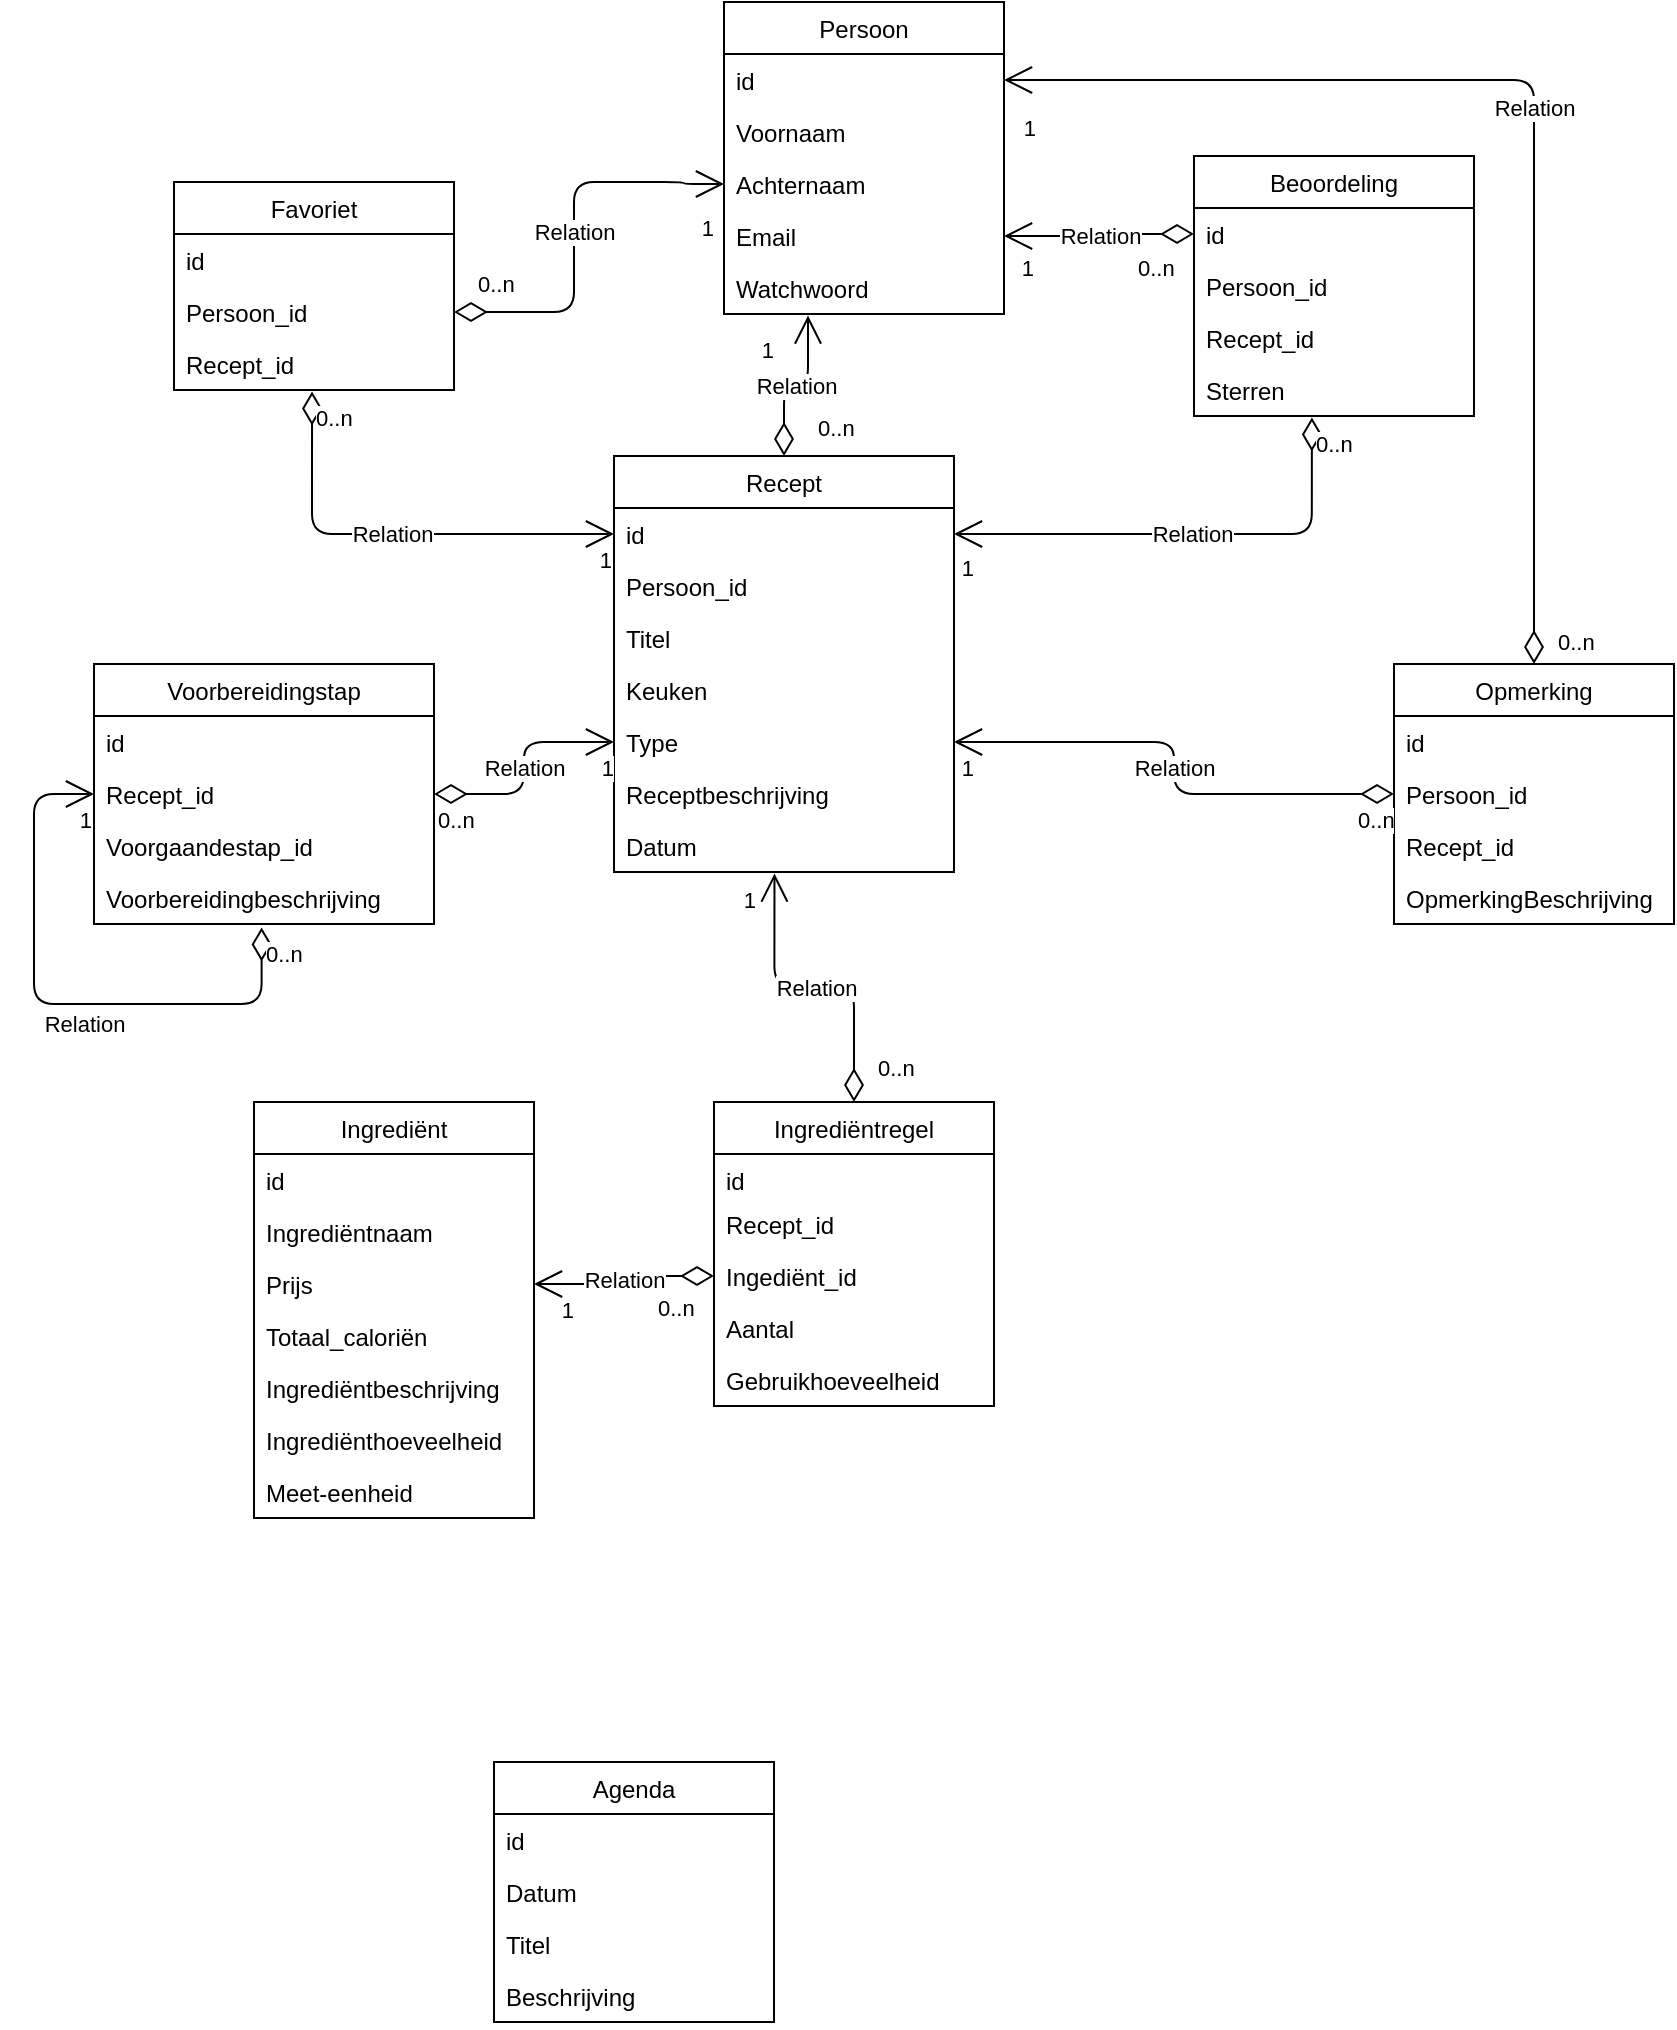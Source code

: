 <mxfile>
    <diagram id="TG9gh6BMndL7zRunYh2I" name="Page-1">
        <mxGraphModel dx="1853" dy="1814" grid="1" gridSize="10" guides="1" tooltips="1" connect="1" arrows="1" fold="1" page="1" pageScale="1" pageWidth="850" pageHeight="1100" math="0" shadow="0">
            <root>
                <mxCell id="0"/>
                <mxCell id="1" parent="0"/>
                <mxCell id="20" value="Recept" style="swimlane;fontStyle=0;childLayout=stackLayout;horizontal=1;startSize=26;fillColor=none;horizontalStack=0;resizeParent=1;resizeParentMax=0;resizeLast=0;collapsible=1;marginBottom=0;" parent="1" vertex="1">
                    <mxGeometry x="250" y="187" width="170" height="208" as="geometry"/>
                </mxCell>
                <mxCell id="59" value="id" style="text;strokeColor=none;fillColor=none;align=left;verticalAlign=top;spacingLeft=4;spacingRight=4;overflow=hidden;rotatable=0;points=[[0,0.5],[1,0.5]];portConstraint=eastwest;" parent="20" vertex="1">
                    <mxGeometry y="26" width="170" height="26" as="geometry"/>
                </mxCell>
                <mxCell id="64" value="Persoon_id" style="text;strokeColor=none;fillColor=none;align=left;verticalAlign=top;spacingLeft=4;spacingRight=4;overflow=hidden;rotatable=0;points=[[0,0.5],[1,0.5]];portConstraint=eastwest;" parent="20" vertex="1">
                    <mxGeometry y="52" width="170" height="26" as="geometry"/>
                </mxCell>
                <mxCell id="21" value="Titel" style="text;strokeColor=none;fillColor=none;align=left;verticalAlign=top;spacingLeft=4;spacingRight=4;overflow=hidden;rotatable=0;points=[[0,0.5],[1,0.5]];portConstraint=eastwest;" parent="20" vertex="1">
                    <mxGeometry y="78" width="170" height="26" as="geometry"/>
                </mxCell>
                <mxCell id="22" value="Keuken" style="text;strokeColor=none;fillColor=none;align=left;verticalAlign=top;spacingLeft=4;spacingRight=4;overflow=hidden;rotatable=0;points=[[0,0.5],[1,0.5]];portConstraint=eastwest;" parent="20" vertex="1">
                    <mxGeometry y="104" width="170" height="26" as="geometry"/>
                </mxCell>
                <mxCell id="23" value="Type" style="text;strokeColor=none;fillColor=none;align=left;verticalAlign=top;spacingLeft=4;spacingRight=4;overflow=hidden;rotatable=0;points=[[0,0.5],[1,0.5]];portConstraint=eastwest;" parent="20" vertex="1">
                    <mxGeometry y="130" width="170" height="26" as="geometry"/>
                </mxCell>
                <mxCell id="24" value="Receptbeschrijving" style="text;strokeColor=none;fillColor=none;align=left;verticalAlign=top;spacingLeft=4;spacingRight=4;overflow=hidden;rotatable=0;points=[[0,0.5],[1,0.5]];portConstraint=eastwest;" parent="20" vertex="1">
                    <mxGeometry y="156" width="170" height="26" as="geometry"/>
                </mxCell>
                <mxCell id="87" value="Datum" style="text;strokeColor=none;fillColor=none;align=left;verticalAlign=top;spacingLeft=4;spacingRight=4;overflow=hidden;rotatable=0;points=[[0,0.5],[1,0.5]];portConstraint=eastwest;" parent="20" vertex="1">
                    <mxGeometry y="182" width="170" height="26" as="geometry"/>
                </mxCell>
                <mxCell id="55" value="Agenda" style="swimlane;fontStyle=0;childLayout=stackLayout;horizontal=1;startSize=26;fillColor=none;horizontalStack=0;resizeParent=1;resizeParentMax=0;resizeLast=0;collapsible=1;marginBottom=0;" parent="1" vertex="1">
                    <mxGeometry x="190" y="840" width="140" height="130" as="geometry"/>
                </mxCell>
                <mxCell id="76" value="id&#10;" style="text;strokeColor=none;fillColor=none;align=left;verticalAlign=top;spacingLeft=4;spacingRight=4;overflow=hidden;rotatable=0;points=[[0,0.5],[1,0.5]];portConstraint=eastwest;" parent="55" vertex="1">
                    <mxGeometry y="26" width="140" height="26" as="geometry"/>
                </mxCell>
                <mxCell id="56" value="Datum" style="text;strokeColor=none;fillColor=none;align=left;verticalAlign=top;spacingLeft=4;spacingRight=4;overflow=hidden;rotatable=0;points=[[0,0.5],[1,0.5]];portConstraint=eastwest;" parent="55" vertex="1">
                    <mxGeometry y="52" width="140" height="26" as="geometry"/>
                </mxCell>
                <mxCell id="57" value="Titel" style="text;strokeColor=none;fillColor=none;align=left;verticalAlign=top;spacingLeft=4;spacingRight=4;overflow=hidden;rotatable=0;points=[[0,0.5],[1,0.5]];portConstraint=eastwest;" parent="55" vertex="1">
                    <mxGeometry y="78" width="140" height="26" as="geometry"/>
                </mxCell>
                <mxCell id="58" value="Beschrijving" style="text;strokeColor=none;fillColor=none;align=left;verticalAlign=top;spacingLeft=4;spacingRight=4;overflow=hidden;rotatable=0;points=[[0,0.5],[1,0.5]];portConstraint=eastwest;" parent="55" vertex="1">
                    <mxGeometry y="104" width="140" height="26" as="geometry"/>
                </mxCell>
                <mxCell id="70" value="Persoon" style="swimlane;fontStyle=0;childLayout=stackLayout;horizontal=1;startSize=26;fillColor=none;horizontalStack=0;resizeParent=1;resizeParentMax=0;resizeLast=0;collapsible=1;marginBottom=0;" parent="1" vertex="1">
                    <mxGeometry x="305" y="-40" width="140" height="156" as="geometry"/>
                </mxCell>
                <mxCell id="71" value="id" style="text;strokeColor=none;fillColor=none;align=left;verticalAlign=top;spacingLeft=4;spacingRight=4;overflow=hidden;rotatable=0;points=[[0,0.5],[1,0.5]];portConstraint=eastwest;" parent="70" vertex="1">
                    <mxGeometry y="26" width="140" height="26" as="geometry"/>
                </mxCell>
                <mxCell id="72" value="Voornaam" style="text;strokeColor=none;fillColor=none;align=left;verticalAlign=top;spacingLeft=4;spacingRight=4;overflow=hidden;rotatable=0;points=[[0,0.5],[1,0.5]];portConstraint=eastwest;" parent="70" vertex="1">
                    <mxGeometry y="52" width="140" height="26" as="geometry"/>
                </mxCell>
                <mxCell id="73" value="Achternaam" style="text;strokeColor=none;fillColor=none;align=left;verticalAlign=top;spacingLeft=4;spacingRight=4;overflow=hidden;rotatable=0;points=[[0,0.5],[1,0.5]];portConstraint=eastwest;" parent="70" vertex="1">
                    <mxGeometry y="78" width="140" height="26" as="geometry"/>
                </mxCell>
                <mxCell id="74" value="Email" style="text;strokeColor=none;fillColor=none;align=left;verticalAlign=top;spacingLeft=4;spacingRight=4;overflow=hidden;rotatable=0;points=[[0,0.5],[1,0.5]];portConstraint=eastwest;" parent="70" vertex="1">
                    <mxGeometry y="104" width="140" height="26" as="geometry"/>
                </mxCell>
                <mxCell id="75" value="Watchwoord" style="text;strokeColor=none;fillColor=none;align=left;verticalAlign=top;spacingLeft=4;spacingRight=4;overflow=hidden;rotatable=0;points=[[0,0.5],[1,0.5]];portConstraint=eastwest;" parent="70" vertex="1">
                    <mxGeometry y="130" width="140" height="26" as="geometry"/>
                </mxCell>
                <mxCell id="77" value="Opmerking" style="swimlane;fontStyle=0;childLayout=stackLayout;horizontal=1;startSize=26;fillColor=none;horizontalStack=0;resizeParent=1;resizeParentMax=0;resizeLast=0;collapsible=1;marginBottom=0;" parent="1" vertex="1">
                    <mxGeometry x="640" y="291" width="140" height="130" as="geometry"/>
                </mxCell>
                <mxCell id="78" value="id" style="text;strokeColor=none;fillColor=none;align=left;verticalAlign=top;spacingLeft=4;spacingRight=4;overflow=hidden;rotatable=0;points=[[0,0.5],[1,0.5]];portConstraint=eastwest;" parent="77" vertex="1">
                    <mxGeometry y="26" width="140" height="26" as="geometry"/>
                </mxCell>
                <mxCell id="79" value="Persoon_id" style="text;strokeColor=none;fillColor=none;align=left;verticalAlign=top;spacingLeft=4;spacingRight=4;overflow=hidden;rotatable=0;points=[[0,0.5],[1,0.5]];portConstraint=eastwest;" parent="77" vertex="1">
                    <mxGeometry y="52" width="140" height="26" as="geometry"/>
                </mxCell>
                <mxCell id="111" value="Recept_id" style="text;strokeColor=none;fillColor=none;align=left;verticalAlign=top;spacingLeft=4;spacingRight=4;overflow=hidden;rotatable=0;points=[[0,0.5],[1,0.5]];portConstraint=eastwest;" parent="77" vertex="1">
                    <mxGeometry y="78" width="140" height="26" as="geometry"/>
                </mxCell>
                <mxCell id="80" value="OpmerkingBeschrijving" style="text;strokeColor=none;fillColor=none;align=left;verticalAlign=top;spacingLeft=4;spacingRight=4;overflow=hidden;rotatable=0;points=[[0,0.5],[1,0.5]];portConstraint=eastwest;" parent="77" vertex="1">
                    <mxGeometry y="104" width="140" height="26" as="geometry"/>
                </mxCell>
                <mxCell id="81" value="Relation" style="endArrow=open;html=1;endSize=12;startArrow=diamondThin;startSize=14;startFill=0;edgeStyle=orthogonalEdgeStyle;entryX=1;entryY=0.5;entryDx=0;entryDy=0;exitX=0;exitY=0.5;exitDx=0;exitDy=0;" parent="1" source="79" target="23" edge="1">
                    <mxGeometry relative="1" as="geometry">
                        <mxPoint x="520" y="667" as="sourcePoint"/>
                        <mxPoint x="500" y="460" as="targetPoint"/>
                    </mxGeometry>
                </mxCell>
                <mxCell id="82" value="0..n" style="edgeLabel;resizable=0;html=1;align=left;verticalAlign=top;" parent="81" connectable="0" vertex="1">
                    <mxGeometry x="-1" relative="1" as="geometry">
                        <mxPoint x="-20" as="offset"/>
                    </mxGeometry>
                </mxCell>
                <mxCell id="83" value="1" style="edgeLabel;resizable=0;html=1;align=right;verticalAlign=top;" parent="81" connectable="0" vertex="1">
                    <mxGeometry x="1" relative="1" as="geometry">
                        <mxPoint x="10" as="offset"/>
                    </mxGeometry>
                </mxCell>
                <mxCell id="93" value="Ingrediënt" style="swimlane;fontStyle=0;childLayout=stackLayout;horizontal=1;startSize=26;fillColor=none;horizontalStack=0;resizeParent=1;resizeParentMax=0;resizeLast=0;collapsible=1;marginBottom=0;" parent="1" vertex="1">
                    <mxGeometry x="70" y="510" width="140" height="208" as="geometry"/>
                </mxCell>
                <mxCell id="94" value="id" style="text;strokeColor=none;fillColor=none;align=left;verticalAlign=top;spacingLeft=4;spacingRight=4;overflow=hidden;rotatable=0;points=[[0,0.5],[1,0.5]];portConstraint=eastwest;" parent="93" vertex="1">
                    <mxGeometry y="26" width="140" height="26" as="geometry"/>
                </mxCell>
                <mxCell id="95" value="Ingrediëntnaam" style="text;strokeColor=none;fillColor=none;align=left;verticalAlign=top;spacingLeft=4;spacingRight=4;overflow=hidden;rotatable=0;points=[[0,0.5],[1,0.5]];portConstraint=eastwest;" parent="93" vertex="1">
                    <mxGeometry y="52" width="140" height="26" as="geometry"/>
                </mxCell>
                <mxCell id="96" value="Prijs" style="text;strokeColor=none;fillColor=none;align=left;verticalAlign=top;spacingLeft=4;spacingRight=4;overflow=hidden;rotatable=0;points=[[0,0.5],[1,0.5]];portConstraint=eastwest;" parent="93" vertex="1">
                    <mxGeometry y="78" width="140" height="26" as="geometry"/>
                </mxCell>
                <mxCell id="121" value="Totaal_caloriën" style="text;strokeColor=none;fillColor=none;align=left;verticalAlign=top;spacingLeft=4;spacingRight=4;overflow=hidden;rotatable=0;points=[[0,0.5],[1,0.5]];portConstraint=eastwest;" vertex="1" parent="93">
                    <mxGeometry y="104" width="140" height="26" as="geometry"/>
                </mxCell>
                <mxCell id="122" value="Ingrediëntbeschrijving" style="text;strokeColor=none;fillColor=none;align=left;verticalAlign=top;spacingLeft=4;spacingRight=4;overflow=hidden;rotatable=0;points=[[0,0.5],[1,0.5]];portConstraint=eastwest;" vertex="1" parent="93">
                    <mxGeometry y="130" width="140" height="26" as="geometry"/>
                </mxCell>
                <mxCell id="143" value="Ingrediënthoeveelheid" style="text;strokeColor=none;fillColor=none;align=left;verticalAlign=top;spacingLeft=4;spacingRight=4;overflow=hidden;rotatable=0;points=[[0,0.5],[1,0.5]];portConstraint=eastwest;" vertex="1" parent="93">
                    <mxGeometry y="156" width="140" height="26" as="geometry"/>
                </mxCell>
                <mxCell id="144" value="Meet-eenheid" style="text;strokeColor=none;fillColor=none;align=left;verticalAlign=top;spacingLeft=4;spacingRight=4;overflow=hidden;rotatable=0;points=[[0,0.5],[1,0.5]];portConstraint=eastwest;" vertex="1" parent="93">
                    <mxGeometry y="182" width="140" height="26" as="geometry"/>
                </mxCell>
                <mxCell id="97" value="Ingrediëntregel" style="swimlane;fontStyle=0;childLayout=stackLayout;horizontal=1;startSize=26;fillColor=none;horizontalStack=0;resizeParent=1;resizeParentMax=0;resizeLast=0;collapsible=1;marginBottom=0;" parent="1" vertex="1">
                    <mxGeometry x="300" y="510" width="140" height="152" as="geometry"/>
                </mxCell>
                <mxCell id="98" value="id" style="text;strokeColor=none;fillColor=none;align=left;verticalAlign=top;spacingLeft=4;spacingRight=4;overflow=hidden;rotatable=0;points=[[0,0.5],[1,0.5]];portConstraint=eastwest;" parent="97" vertex="1">
                    <mxGeometry y="26" width="140" height="22" as="geometry"/>
                </mxCell>
                <mxCell id="99" value="Recept_id" style="text;strokeColor=none;fillColor=none;align=left;verticalAlign=top;spacingLeft=4;spacingRight=4;overflow=hidden;rotatable=0;points=[[0,0.5],[1,0.5]];portConstraint=eastwest;" parent="97" vertex="1">
                    <mxGeometry y="48" width="140" height="26" as="geometry"/>
                </mxCell>
                <mxCell id="100" value="Ingediënt_id" style="text;strokeColor=none;fillColor=none;align=left;verticalAlign=top;spacingLeft=4;spacingRight=4;overflow=hidden;rotatable=0;points=[[0,0.5],[1,0.5]];portConstraint=eastwest;" parent="97" vertex="1">
                    <mxGeometry y="74" width="140" height="26" as="geometry"/>
                </mxCell>
                <mxCell id="91" value="Aantal" style="text;strokeColor=none;fillColor=none;align=left;verticalAlign=top;spacingLeft=4;spacingRight=4;overflow=hidden;rotatable=0;points=[[0,0.5],[1,0.5]];portConstraint=eastwest;" parent="97" vertex="1">
                    <mxGeometry y="100" width="140" height="26" as="geometry"/>
                </mxCell>
                <mxCell id="120" value="Gebruikhoeveelheid" style="text;strokeColor=none;fillColor=none;align=left;verticalAlign=top;spacingLeft=4;spacingRight=4;overflow=hidden;rotatable=0;points=[[0,0.5],[1,0.5]];portConstraint=eastwest;" vertex="1" parent="97">
                    <mxGeometry y="126" width="140" height="26" as="geometry"/>
                </mxCell>
                <mxCell id="108" value="Relation" style="endArrow=open;html=1;endSize=12;startArrow=diamondThin;startSize=14;startFill=0;edgeStyle=orthogonalEdgeStyle;exitX=0.5;exitY=0;exitDx=0;exitDy=0;entryX=1;entryY=0.5;entryDx=0;entryDy=0;" parent="1" source="77" target="71" edge="1">
                    <mxGeometry relative="1" as="geometry">
                        <mxPoint x="610" y="447" as="sourcePoint"/>
                        <mxPoint x="425" y="50" as="targetPoint"/>
                        <Array as="points">
                            <mxPoint x="710" y="-1"/>
                        </Array>
                    </mxGeometry>
                </mxCell>
                <mxCell id="109" value="0..n" style="edgeLabel;resizable=0;html=1;align=left;verticalAlign=top;" parent="108" connectable="0" vertex="1">
                    <mxGeometry x="-1" relative="1" as="geometry">
                        <mxPoint x="10" y="-24" as="offset"/>
                    </mxGeometry>
                </mxCell>
                <mxCell id="110" value="1" style="edgeLabel;resizable=0;html=1;align=right;verticalAlign=top;" parent="108" connectable="0" vertex="1">
                    <mxGeometry x="1" relative="1" as="geometry">
                        <mxPoint x="16" y="11" as="offset"/>
                    </mxGeometry>
                </mxCell>
                <mxCell id="112" value="Relation" style="endArrow=open;html=1;endSize=12;startArrow=diamondThin;startSize=14;startFill=0;edgeStyle=orthogonalEdgeStyle;exitX=0.5;exitY=0;exitDx=0;exitDy=0;entryX=0.472;entryY=1.029;entryDx=0;entryDy=0;entryPerimeter=0;" edge="1" parent="1" source="97" target="87">
                    <mxGeometry relative="1" as="geometry">
                        <mxPoint x="340" y="647" as="sourcePoint"/>
                        <mxPoint x="371" y="447.754" as="targetPoint"/>
                    </mxGeometry>
                </mxCell>
                <mxCell id="113" value="0..n" style="edgeLabel;resizable=0;html=1;align=left;verticalAlign=top;" connectable="0" vertex="1" parent="112">
                    <mxGeometry x="-1" relative="1" as="geometry">
                        <mxPoint x="10" y="-30" as="offset"/>
                    </mxGeometry>
                </mxCell>
                <mxCell id="114" value="1" style="edgeLabel;resizable=0;html=1;align=right;verticalAlign=top;" connectable="0" vertex="1" parent="112">
                    <mxGeometry x="1" relative="1" as="geometry">
                        <mxPoint x="-9" as="offset"/>
                    </mxGeometry>
                </mxCell>
                <mxCell id="123" value="Voorbereidingstap" style="swimlane;fontStyle=0;childLayout=stackLayout;horizontal=1;startSize=26;fillColor=none;horizontalStack=0;resizeParent=1;resizeParentMax=0;resizeLast=0;collapsible=1;marginBottom=0;" vertex="1" parent="1">
                    <mxGeometry x="-10" y="291" width="170" height="130" as="geometry"/>
                </mxCell>
                <mxCell id="124" value="id" style="text;strokeColor=none;fillColor=none;align=left;verticalAlign=top;spacingLeft=4;spacingRight=4;overflow=hidden;rotatable=0;points=[[0,0.5],[1,0.5]];portConstraint=eastwest;" vertex="1" parent="123">
                    <mxGeometry y="26" width="170" height="26" as="geometry"/>
                </mxCell>
                <mxCell id="125" value="Recept_id" style="text;strokeColor=none;fillColor=none;align=left;verticalAlign=top;spacingLeft=4;spacingRight=4;overflow=hidden;rotatable=0;points=[[0,0.5],[1,0.5]];portConstraint=eastwest;" vertex="1" parent="123">
                    <mxGeometry y="52" width="170" height="26" as="geometry"/>
                </mxCell>
                <mxCell id="126" value="Voorgaandestap_id" style="text;strokeColor=none;fillColor=none;align=left;verticalAlign=top;spacingLeft=4;spacingRight=4;overflow=hidden;rotatable=0;points=[[0,0.5],[1,0.5]];portConstraint=eastwest;" vertex="1" parent="123">
                    <mxGeometry y="78" width="170" height="26" as="geometry"/>
                </mxCell>
                <mxCell id="127" value="Voorbereidingbeschrijving" style="text;strokeColor=none;fillColor=none;align=left;verticalAlign=top;spacingLeft=4;spacingRight=4;overflow=hidden;rotatable=0;points=[[0,0.5],[1,0.5]];portConstraint=eastwest;" vertex="1" parent="123">
                    <mxGeometry y="104" width="170" height="26" as="geometry"/>
                </mxCell>
                <mxCell id="128" value="Relation" style="endArrow=open;html=1;endSize=12;startArrow=diamondThin;startSize=14;startFill=0;edgeStyle=orthogonalEdgeStyle;exitX=0.493;exitY=1.067;exitDx=0;exitDy=0;exitPerimeter=0;entryX=0;entryY=0.5;entryDx=0;entryDy=0;" edge="1" parent="123" source="127" target="125">
                    <mxGeometry x="-0.115" y="10" relative="1" as="geometry">
                        <mxPoint x="70" y="210" as="sourcePoint"/>
                        <mxPoint x="20" y="170" as="targetPoint"/>
                        <Array as="points">
                            <mxPoint x="84" y="170"/>
                            <mxPoint x="-30" y="170"/>
                            <mxPoint x="-30" y="65"/>
                        </Array>
                        <mxPoint as="offset"/>
                    </mxGeometry>
                </mxCell>
                <mxCell id="129" value="0..n" style="edgeLabel;resizable=0;html=1;align=left;verticalAlign=top;" connectable="0" vertex="1" parent="128">
                    <mxGeometry x="-1" relative="1" as="geometry"/>
                </mxCell>
                <mxCell id="130" value="1" style="edgeLabel;resizable=0;html=1;align=right;verticalAlign=top;" connectable="0" vertex="1" parent="128">
                    <mxGeometry x="1" relative="1" as="geometry"/>
                </mxCell>
                <mxCell id="131" value="Relation" style="endArrow=open;html=1;endSize=12;startArrow=diamondThin;startSize=14;startFill=0;edgeStyle=orthogonalEdgeStyle;exitX=1;exitY=0.5;exitDx=0;exitDy=0;entryX=0;entryY=0.5;entryDx=0;entryDy=0;" edge="1" parent="1" source="125" target="23">
                    <mxGeometry relative="1" as="geometry">
                        <mxPoint x="20" y="600" as="sourcePoint"/>
                        <mxPoint x="180" y="600" as="targetPoint"/>
                    </mxGeometry>
                </mxCell>
                <mxCell id="132" value="0..n" style="edgeLabel;resizable=0;html=1;align=left;verticalAlign=top;" connectable="0" vertex="1" parent="131">
                    <mxGeometry x="-1" relative="1" as="geometry"/>
                </mxCell>
                <mxCell id="133" value="1" style="edgeLabel;resizable=0;html=1;align=right;verticalAlign=top;" connectable="0" vertex="1" parent="131">
                    <mxGeometry x="1" relative="1" as="geometry"/>
                </mxCell>
                <mxCell id="134" value="Relation" style="endArrow=open;html=1;endSize=12;startArrow=diamondThin;startSize=14;startFill=0;edgeStyle=orthogonalEdgeStyle;exitX=0;exitY=0.5;exitDx=0;exitDy=0;entryX=1;entryY=0.5;entryDx=0;entryDy=0;" edge="1" parent="1" source="100" target="96">
                    <mxGeometry relative="1" as="geometry">
                        <mxPoint x="255" y="660" as="sourcePoint"/>
                        <mxPoint x="210" y="610" as="targetPoint"/>
                    </mxGeometry>
                </mxCell>
                <mxCell id="135" value="0..n" style="edgeLabel;resizable=0;html=1;align=left;verticalAlign=top;" connectable="0" vertex="1" parent="134">
                    <mxGeometry x="-1" relative="1" as="geometry">
                        <mxPoint x="-30" y="3" as="offset"/>
                    </mxGeometry>
                </mxCell>
                <mxCell id="136" value="1" style="edgeLabel;resizable=0;html=1;align=right;verticalAlign=top;" connectable="0" vertex="1" parent="134">
                    <mxGeometry x="1" relative="1" as="geometry">
                        <mxPoint x="20" as="offset"/>
                    </mxGeometry>
                </mxCell>
                <mxCell id="152" value="Favoriet" style="swimlane;fontStyle=0;childLayout=stackLayout;horizontal=1;startSize=26;fillColor=none;horizontalStack=0;resizeParent=1;resizeParentMax=0;resizeLast=0;collapsible=1;marginBottom=0;" vertex="1" parent="1">
                    <mxGeometry x="30" y="50" width="140" height="104" as="geometry"/>
                </mxCell>
                <mxCell id="153" value="id" style="text;strokeColor=none;fillColor=none;align=left;verticalAlign=top;spacingLeft=4;spacingRight=4;overflow=hidden;rotatable=0;points=[[0,0.5],[1,0.5]];portConstraint=eastwest;" vertex="1" parent="152">
                    <mxGeometry y="26" width="140" height="26" as="geometry"/>
                </mxCell>
                <mxCell id="154" value="Persoon_id" style="text;strokeColor=none;fillColor=none;align=left;verticalAlign=top;spacingLeft=4;spacingRight=4;overflow=hidden;rotatable=0;points=[[0,0.5],[1,0.5]];portConstraint=eastwest;" vertex="1" parent="152">
                    <mxGeometry y="52" width="140" height="26" as="geometry"/>
                </mxCell>
                <mxCell id="155" value="Recept_id" style="text;strokeColor=none;fillColor=none;align=left;verticalAlign=top;spacingLeft=4;spacingRight=4;overflow=hidden;rotatable=0;points=[[0,0.5],[1,0.5]];portConstraint=eastwest;" vertex="1" parent="152">
                    <mxGeometry y="78" width="140" height="26" as="geometry"/>
                </mxCell>
                <mxCell id="156" value="Relation" style="endArrow=open;html=1;endSize=12;startArrow=diamondThin;startSize=14;startFill=0;edgeStyle=orthogonalEdgeStyle;entryX=0;entryY=0.5;entryDx=0;entryDy=0;exitX=1;exitY=0.5;exitDx=0;exitDy=0;" edge="1" parent="1" source="154" target="73">
                    <mxGeometry relative="1" as="geometry">
                        <mxPoint x="710" y="130" as="sourcePoint"/>
                        <mxPoint x="400" y="80" as="targetPoint"/>
                        <Array as="points">
                            <mxPoint x="230" y="115"/>
                            <mxPoint x="230" y="50"/>
                            <mxPoint x="285" y="50"/>
                        </Array>
                    </mxGeometry>
                </mxCell>
                <mxCell id="157" value="0..n" style="edgeLabel;resizable=0;html=1;align=left;verticalAlign=top;" connectable="0" vertex="1" parent="156">
                    <mxGeometry x="-1" relative="1" as="geometry">
                        <mxPoint x="10" y="-27" as="offset"/>
                    </mxGeometry>
                </mxCell>
                <mxCell id="158" value="1" style="edgeLabel;resizable=0;html=1;align=right;verticalAlign=top;" connectable="0" vertex="1" parent="156">
                    <mxGeometry x="1" relative="1" as="geometry">
                        <mxPoint x="-5" y="9" as="offset"/>
                    </mxGeometry>
                </mxCell>
                <mxCell id="164" value="Relation" style="endArrow=open;html=1;endSize=12;startArrow=diamondThin;startSize=14;startFill=0;edgeStyle=orthogonalEdgeStyle;entryX=0;entryY=0.5;entryDx=0;entryDy=0;exitX=0.493;exitY=1.029;exitDx=0;exitDy=0;exitPerimeter=0;" edge="1" parent="1" source="155" target="59">
                    <mxGeometry relative="1" as="geometry">
                        <mxPoint x="70" y="190" as="sourcePoint"/>
                        <mxPoint x="230" y="190" as="targetPoint"/>
                    </mxGeometry>
                </mxCell>
                <mxCell id="165" value="0..n" style="edgeLabel;resizable=0;html=1;align=left;verticalAlign=top;" connectable="0" vertex="1" parent="164">
                    <mxGeometry x="-1" relative="1" as="geometry"/>
                </mxCell>
                <mxCell id="166" value="1" style="edgeLabel;resizable=0;html=1;align=right;verticalAlign=top;" connectable="0" vertex="1" parent="164">
                    <mxGeometry x="1" relative="1" as="geometry"/>
                </mxCell>
                <mxCell id="167" value="Beoordeling" style="swimlane;fontStyle=0;childLayout=stackLayout;horizontal=1;startSize=26;fillColor=none;horizontalStack=0;resizeParent=1;resizeParentMax=0;resizeLast=0;collapsible=1;marginBottom=0;" vertex="1" parent="1">
                    <mxGeometry x="540" y="37" width="140" height="130" as="geometry"/>
                </mxCell>
                <mxCell id="168" value="id" style="text;strokeColor=none;fillColor=none;align=left;verticalAlign=top;spacingLeft=4;spacingRight=4;overflow=hidden;rotatable=0;points=[[0,0.5],[1,0.5]];portConstraint=eastwest;" vertex="1" parent="167">
                    <mxGeometry y="26" width="140" height="26" as="geometry"/>
                </mxCell>
                <mxCell id="169" value="Persoon_id" style="text;strokeColor=none;fillColor=none;align=left;verticalAlign=top;spacingLeft=4;spacingRight=4;overflow=hidden;rotatable=0;points=[[0,0.5],[1,0.5]];portConstraint=eastwest;" vertex="1" parent="167">
                    <mxGeometry y="52" width="140" height="26" as="geometry"/>
                </mxCell>
                <mxCell id="170" value="Recept_id" style="text;strokeColor=none;fillColor=none;align=left;verticalAlign=top;spacingLeft=4;spacingRight=4;overflow=hidden;rotatable=0;points=[[0,0.5],[1,0.5]];portConstraint=eastwest;" vertex="1" parent="167">
                    <mxGeometry y="78" width="140" height="26" as="geometry"/>
                </mxCell>
                <mxCell id="171" value="Sterren" style="text;strokeColor=none;fillColor=none;align=left;verticalAlign=top;spacingLeft=4;spacingRight=4;overflow=hidden;rotatable=0;points=[[0,0.5],[1,0.5]];portConstraint=eastwest;" vertex="1" parent="167">
                    <mxGeometry y="104" width="140" height="26" as="geometry"/>
                </mxCell>
                <mxCell id="177" value="Relation" style="endArrow=open;html=1;endSize=12;startArrow=diamondThin;startSize=14;startFill=0;edgeStyle=orthogonalEdgeStyle;entryX=0.3;entryY=1.029;entryDx=0;entryDy=0;entryPerimeter=0;" edge="1" parent="1" source="20" target="75">
                    <mxGeometry relative="1" as="geometry">
                        <mxPoint x="450" y="160" as="sourcePoint"/>
                        <mxPoint x="365" y="190" as="targetPoint"/>
                    </mxGeometry>
                </mxCell>
                <mxCell id="178" value="0..n" style="edgeLabel;resizable=0;html=1;align=left;verticalAlign=top;" connectable="0" vertex="1" parent="177">
                    <mxGeometry x="-1" relative="1" as="geometry">
                        <mxPoint x="15" y="-27" as="offset"/>
                    </mxGeometry>
                </mxCell>
                <mxCell id="179" value="1" style="edgeLabel;resizable=0;html=1;align=right;verticalAlign=top;" connectable="0" vertex="1" parent="177">
                    <mxGeometry x="1" relative="1" as="geometry">
                        <mxPoint x="-17" y="4" as="offset"/>
                    </mxGeometry>
                </mxCell>
                <mxCell id="182" value="Relation" style="endArrow=open;html=1;endSize=12;startArrow=diamondThin;startSize=14;startFill=0;edgeStyle=orthogonalEdgeStyle;entryX=1;entryY=0.5;entryDx=0;entryDy=0;exitX=0;exitY=0.5;exitDx=0;exitDy=0;" edge="1" parent="1" source="168" target="74">
                    <mxGeometry relative="1" as="geometry">
                        <mxPoint x="480" y="120" as="sourcePoint"/>
                        <mxPoint x="605" y="70" as="targetPoint"/>
                    </mxGeometry>
                </mxCell>
                <mxCell id="183" value="0..n" style="edgeLabel;resizable=0;html=1;align=left;verticalAlign=top;" connectable="0" vertex="1" parent="182">
                    <mxGeometry x="-1" relative="1" as="geometry">
                        <mxPoint x="-30" y="4" as="offset"/>
                    </mxGeometry>
                </mxCell>
                <mxCell id="184" value="1" style="edgeLabel;resizable=0;html=1;align=right;verticalAlign=top;" connectable="0" vertex="1" parent="182">
                    <mxGeometry x="1" relative="1" as="geometry">
                        <mxPoint x="15" y="3" as="offset"/>
                    </mxGeometry>
                </mxCell>
                <mxCell id="185" value="Relation" style="endArrow=open;html=1;endSize=12;startArrow=diamondThin;startSize=14;startFill=0;edgeStyle=orthogonalEdgeStyle;exitX=0.421;exitY=1.029;exitDx=0;exitDy=0;exitPerimeter=0;entryX=1;entryY=0.5;entryDx=0;entryDy=0;" edge="1" parent="1" source="171" target="59">
                    <mxGeometry relative="1" as="geometry">
                        <mxPoint x="560" y="230" as="sourcePoint"/>
                        <mxPoint x="720" y="230" as="targetPoint"/>
                    </mxGeometry>
                </mxCell>
                <mxCell id="186" value="0..n" style="edgeLabel;resizable=0;html=1;align=left;verticalAlign=top;" connectable="0" vertex="1" parent="185">
                    <mxGeometry x="-1" relative="1" as="geometry"/>
                </mxCell>
                <mxCell id="187" value="1" style="edgeLabel;resizable=0;html=1;align=right;verticalAlign=top;" connectable="0" vertex="1" parent="185">
                    <mxGeometry x="1" relative="1" as="geometry">
                        <mxPoint x="10" y="4" as="offset"/>
                    </mxGeometry>
                </mxCell>
            </root>
        </mxGraphModel>
    </diagram>
</mxfile>